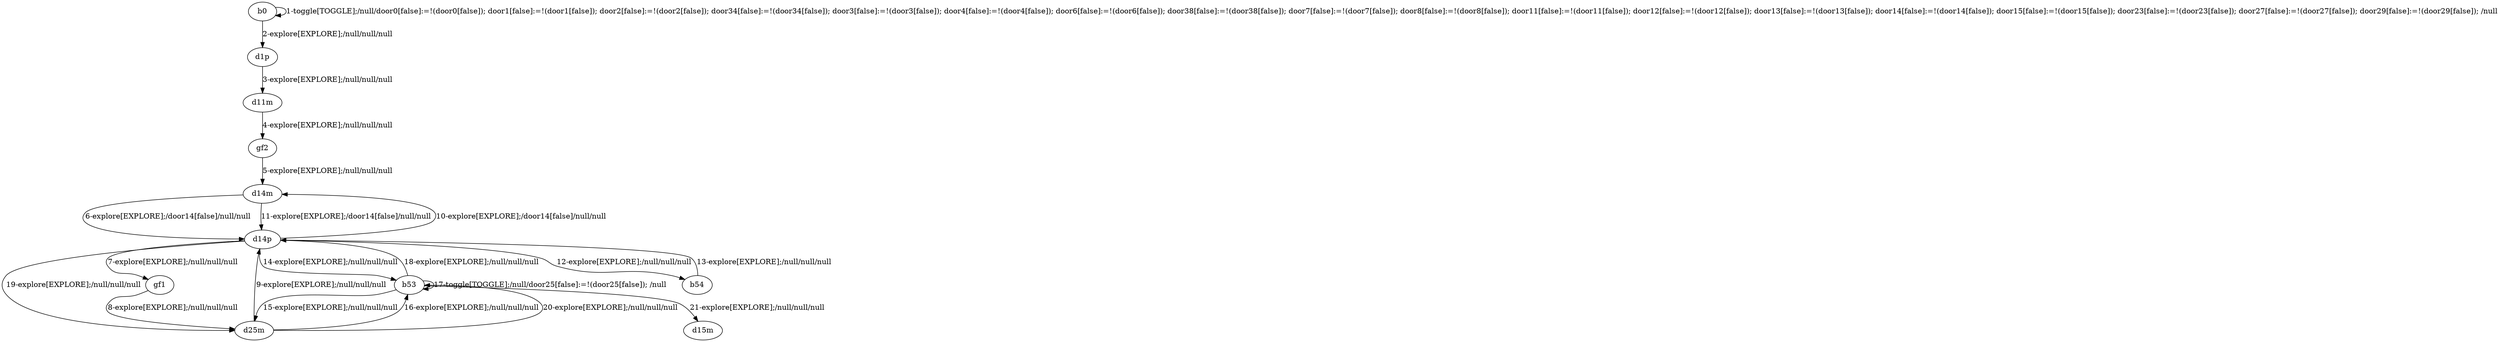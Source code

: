 # Total number of goals covered by this test: 1
# d25m --> b53

digraph g {
"b0" -> "b0" [label = "1-toggle[TOGGLE];/null/door0[false]:=!(door0[false]); door1[false]:=!(door1[false]); door2[false]:=!(door2[false]); door34[false]:=!(door34[false]); door3[false]:=!(door3[false]); door4[false]:=!(door4[false]); door6[false]:=!(door6[false]); door38[false]:=!(door38[false]); door7[false]:=!(door7[false]); door8[false]:=!(door8[false]); door11[false]:=!(door11[false]); door12[false]:=!(door12[false]); door13[false]:=!(door13[false]); door14[false]:=!(door14[false]); door15[false]:=!(door15[false]); door23[false]:=!(door23[false]); door27[false]:=!(door27[false]); door29[false]:=!(door29[false]); /null"];
"b0" -> "d1p" [label = "2-explore[EXPLORE];/null/null/null"];
"d1p" -> "d11m" [label = "3-explore[EXPLORE];/null/null/null"];
"d11m" -> "gf2" [label = "4-explore[EXPLORE];/null/null/null"];
"gf2" -> "d14m" [label = "5-explore[EXPLORE];/null/null/null"];
"d14m" -> "d14p" [label = "6-explore[EXPLORE];/door14[false]/null/null"];
"d14p" -> "gf1" [label = "7-explore[EXPLORE];/null/null/null"];
"gf1" -> "d25m" [label = "8-explore[EXPLORE];/null/null/null"];
"d25m" -> "d14p" [label = "9-explore[EXPLORE];/null/null/null"];
"d14p" -> "d14m" [label = "10-explore[EXPLORE];/door14[false]/null/null"];
"d14m" -> "d14p" [label = "11-explore[EXPLORE];/door14[false]/null/null"];
"d14p" -> "b54" [label = "12-explore[EXPLORE];/null/null/null"];
"b54" -> "d14p" [label = "13-explore[EXPLORE];/null/null/null"];
"d14p" -> "b53" [label = "14-explore[EXPLORE];/null/null/null"];
"b53" -> "d25m" [label = "15-explore[EXPLORE];/null/null/null"];
"d25m" -> "b53" [label = "16-explore[EXPLORE];/null/null/null"];
"b53" -> "b53" [label = "17-toggle[TOGGLE];/null/door25[false]:=!(door25[false]); /null"];
"b53" -> "d14p" [label = "18-explore[EXPLORE];/null/null/null"];
"d14p" -> "d25m" [label = "19-explore[EXPLORE];/null/null/null"];
"d25m" -> "b53" [label = "20-explore[EXPLORE];/null/null/null"];
"b53" -> "d15m" [label = "21-explore[EXPLORE];/null/null/null"];
}